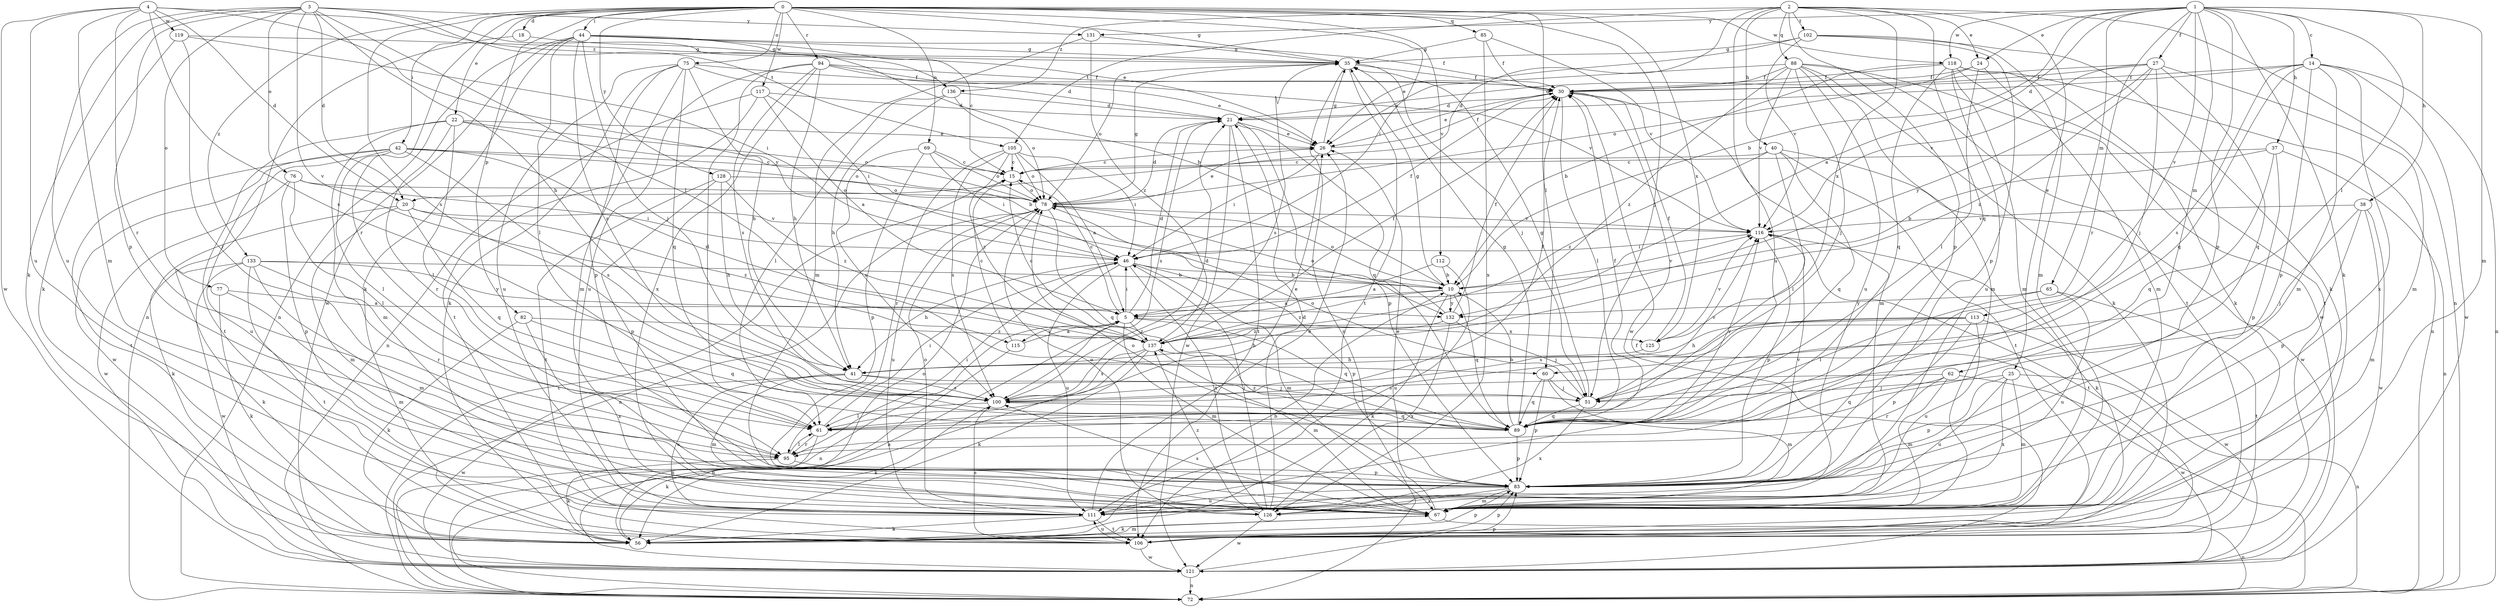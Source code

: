 strict digraph  {
0;
1;
2;
3;
4;
5;
10;
14;
15;
18;
20;
21;
22;
24;
25;
26;
27;
30;
35;
37;
38;
40;
41;
42;
44;
46;
51;
56;
60;
61;
62;
65;
67;
69;
72;
75;
76;
77;
78;
82;
83;
85;
88;
89;
94;
95;
100;
102;
105;
106;
111;
112;
113;
115;
116;
117;
118;
119;
121;
125;
126;
128;
131;
132;
133;
136;
137;
0 -> 18  [label=d];
0 -> 22  [label=e];
0 -> 35  [label=g];
0 -> 42  [label=i];
0 -> 44  [label=i];
0 -> 46  [label=i];
0 -> 51  [label=j];
0 -> 60  [label=l];
0 -> 69  [label=n];
0 -> 75  [label=o];
0 -> 82  [label=p];
0 -> 85  [label=q];
0 -> 94  [label=r];
0 -> 95  [label=r];
0 -> 100  [label=s];
0 -> 112  [label=v];
0 -> 117  [label=w];
0 -> 118  [label=w];
0 -> 125  [label=x];
0 -> 128  [label=y];
0 -> 133  [label=z];
1 -> 5  [label=a];
1 -> 10  [label=b];
1 -> 14  [label=c];
1 -> 24  [label=e];
1 -> 27  [label=f];
1 -> 37  [label=h];
1 -> 38  [label=h];
1 -> 56  [label=k];
1 -> 60  [label=l];
1 -> 62  [label=m];
1 -> 65  [label=m];
1 -> 67  [label=m];
1 -> 83  [label=p];
1 -> 95  [label=r];
1 -> 113  [label=v];
1 -> 118  [label=w];
1 -> 131  [label=y];
2 -> 20  [label=d];
2 -> 24  [label=e];
2 -> 25  [label=e];
2 -> 40  [label=h];
2 -> 72  [label=n];
2 -> 83  [label=p];
2 -> 88  [label=q];
2 -> 89  [label=q];
2 -> 102  [label=t];
2 -> 105  [label=t];
2 -> 111  [label=u];
2 -> 125  [label=x];
2 -> 136  [label=z];
3 -> 20  [label=d];
3 -> 26  [label=e];
3 -> 41  [label=h];
3 -> 56  [label=k];
3 -> 60  [label=l];
3 -> 76  [label=o];
3 -> 77  [label=o];
3 -> 83  [label=p];
3 -> 105  [label=t];
3 -> 111  [label=u];
3 -> 115  [label=v];
3 -> 131  [label=y];
4 -> 20  [label=d];
4 -> 67  [label=m];
4 -> 95  [label=r];
4 -> 100  [label=s];
4 -> 111  [label=u];
4 -> 119  [label=w];
4 -> 121  [label=w];
4 -> 132  [label=y];
4 -> 136  [label=z];
5 -> 15  [label=c];
5 -> 21  [label=d];
5 -> 46  [label=i];
5 -> 67  [label=m];
5 -> 72  [label=n];
5 -> 89  [label=q];
5 -> 115  [label=v];
5 -> 125  [label=x];
5 -> 137  [label=z];
10 -> 5  [label=a];
10 -> 35  [label=g];
10 -> 56  [label=k];
10 -> 78  [label=o];
10 -> 89  [label=q];
10 -> 116  [label=v];
10 -> 132  [label=y];
10 -> 137  [label=z];
14 -> 21  [label=d];
14 -> 30  [label=f];
14 -> 67  [label=m];
14 -> 72  [label=n];
14 -> 83  [label=p];
14 -> 89  [label=q];
14 -> 100  [label=s];
14 -> 121  [label=w];
14 -> 126  [label=x];
15 -> 78  [label=o];
18 -> 35  [label=g];
18 -> 72  [label=n];
20 -> 56  [label=k];
20 -> 67  [label=m];
20 -> 89  [label=q];
20 -> 116  [label=v];
20 -> 137  [label=z];
21 -> 26  [label=e];
21 -> 83  [label=p];
21 -> 89  [label=q];
21 -> 100  [label=s];
21 -> 106  [label=t];
21 -> 121  [label=w];
22 -> 10  [label=b];
22 -> 26  [label=e];
22 -> 61  [label=l];
22 -> 67  [label=m];
22 -> 78  [label=o];
22 -> 95  [label=r];
22 -> 106  [label=t];
24 -> 30  [label=f];
24 -> 61  [label=l];
24 -> 67  [label=m];
24 -> 78  [label=o];
25 -> 51  [label=j];
25 -> 67  [label=m];
25 -> 72  [label=n];
25 -> 83  [label=p];
25 -> 111  [label=u];
25 -> 126  [label=x];
26 -> 15  [label=c];
26 -> 30  [label=f];
26 -> 35  [label=g];
26 -> 46  [label=i];
27 -> 21  [label=d];
27 -> 30  [label=f];
27 -> 51  [label=j];
27 -> 67  [label=m];
27 -> 89  [label=q];
27 -> 116  [label=v];
27 -> 132  [label=y];
27 -> 137  [label=z];
30 -> 21  [label=d];
30 -> 26  [label=e];
30 -> 61  [label=l];
30 -> 67  [label=m];
30 -> 121  [label=w];
35 -> 30  [label=f];
35 -> 51  [label=j];
35 -> 72  [label=n];
35 -> 78  [label=o];
35 -> 100  [label=s];
35 -> 106  [label=t];
37 -> 10  [label=b];
37 -> 15  [label=c];
37 -> 72  [label=n];
37 -> 83  [label=p];
37 -> 89  [label=q];
38 -> 51  [label=j];
38 -> 67  [label=m];
38 -> 83  [label=p];
38 -> 116  [label=v];
38 -> 121  [label=w];
40 -> 15  [label=c];
40 -> 61  [label=l];
40 -> 89  [label=q];
40 -> 106  [label=t];
40 -> 121  [label=w];
40 -> 137  [label=z];
41 -> 51  [label=j];
41 -> 67  [label=m];
41 -> 100  [label=s];
41 -> 111  [label=u];
41 -> 121  [label=w];
42 -> 15  [label=c];
42 -> 61  [label=l];
42 -> 78  [label=o];
42 -> 100  [label=s];
42 -> 106  [label=t];
42 -> 111  [label=u];
42 -> 121  [label=w];
42 -> 137  [label=z];
44 -> 10  [label=b];
44 -> 15  [label=c];
44 -> 30  [label=f];
44 -> 35  [label=g];
44 -> 51  [label=j];
44 -> 56  [label=k];
44 -> 61  [label=l];
44 -> 72  [label=n];
44 -> 100  [label=s];
44 -> 121  [label=w];
46 -> 10  [label=b];
46 -> 30  [label=f];
46 -> 41  [label=h];
46 -> 67  [label=m];
46 -> 83  [label=p];
46 -> 111  [label=u];
46 -> 126  [label=x];
51 -> 35  [label=g];
51 -> 78  [label=o];
51 -> 89  [label=q];
51 -> 116  [label=v];
51 -> 126  [label=x];
56 -> 10  [label=b];
56 -> 67  [label=m];
56 -> 78  [label=o];
56 -> 83  [label=p];
60 -> 51  [label=j];
60 -> 67  [label=m];
60 -> 83  [label=p];
60 -> 89  [label=q];
61 -> 26  [label=e];
61 -> 46  [label=i];
61 -> 56  [label=k];
61 -> 95  [label=r];
62 -> 67  [label=m];
62 -> 89  [label=q];
62 -> 95  [label=r];
62 -> 100  [label=s];
62 -> 121  [label=w];
65 -> 61  [label=l];
65 -> 106  [label=t];
65 -> 111  [label=u];
65 -> 132  [label=y];
67 -> 26  [label=e];
67 -> 56  [label=k];
67 -> 72  [label=n];
67 -> 100  [label=s];
69 -> 15  [label=c];
69 -> 46  [label=i];
69 -> 78  [label=o];
69 -> 83  [label=p];
69 -> 100  [label=s];
72 -> 15  [label=c];
72 -> 30  [label=f];
75 -> 21  [label=d];
75 -> 30  [label=f];
75 -> 41  [label=h];
75 -> 56  [label=k];
75 -> 67  [label=m];
75 -> 83  [label=p];
75 -> 89  [label=q];
75 -> 111  [label=u];
76 -> 46  [label=i];
76 -> 61  [label=l];
76 -> 78  [label=o];
76 -> 83  [label=p];
76 -> 121  [label=w];
77 -> 5  [label=a];
77 -> 56  [label=k];
77 -> 67  [label=m];
78 -> 21  [label=d];
78 -> 26  [label=e];
78 -> 35  [label=g];
78 -> 72  [label=n];
78 -> 89  [label=q];
78 -> 111  [label=u];
78 -> 116  [label=v];
82 -> 56  [label=k];
82 -> 89  [label=q];
82 -> 126  [label=x];
82 -> 137  [label=z];
83 -> 67  [label=m];
83 -> 78  [label=o];
83 -> 111  [label=u];
83 -> 116  [label=v];
83 -> 126  [label=x];
85 -> 30  [label=f];
85 -> 35  [label=g];
85 -> 116  [label=v];
85 -> 126  [label=x];
88 -> 26  [label=e];
88 -> 30  [label=f];
88 -> 51  [label=j];
88 -> 56  [label=k];
88 -> 67  [label=m];
88 -> 106  [label=t];
88 -> 111  [label=u];
88 -> 116  [label=v];
88 -> 121  [label=w];
88 -> 137  [label=z];
89 -> 10  [label=b];
89 -> 30  [label=f];
89 -> 35  [label=g];
89 -> 83  [label=p];
89 -> 116  [label=v];
89 -> 137  [label=z];
94 -> 26  [label=e];
94 -> 30  [label=f];
94 -> 41  [label=h];
94 -> 61  [label=l];
94 -> 100  [label=s];
94 -> 111  [label=u];
94 -> 116  [label=v];
94 -> 126  [label=x];
95 -> 46  [label=i];
95 -> 56  [label=k];
95 -> 61  [label=l];
95 -> 83  [label=p];
100 -> 21  [label=d];
100 -> 30  [label=f];
100 -> 56  [label=k];
100 -> 61  [label=l];
100 -> 89  [label=q];
102 -> 26  [label=e];
102 -> 35  [label=g];
102 -> 56  [label=k];
102 -> 67  [label=m];
102 -> 83  [label=p];
102 -> 116  [label=v];
105 -> 5  [label=a];
105 -> 15  [label=c];
105 -> 46  [label=i];
105 -> 78  [label=o];
105 -> 95  [label=r];
105 -> 100  [label=s];
105 -> 137  [label=z];
106 -> 83  [label=p];
106 -> 100  [label=s];
106 -> 111  [label=u];
106 -> 121  [label=w];
111 -> 26  [label=e];
111 -> 56  [label=k];
111 -> 78  [label=o];
111 -> 106  [label=t];
112 -> 5  [label=a];
112 -> 10  [label=b];
112 -> 111  [label=u];
113 -> 41  [label=h];
113 -> 83  [label=p];
113 -> 100  [label=s];
113 -> 111  [label=u];
113 -> 121  [label=w];
113 -> 137  [label=z];
115 -> 5  [label=a];
115 -> 15  [label=c];
115 -> 72  [label=n];
116 -> 46  [label=i];
116 -> 56  [label=k];
116 -> 83  [label=p];
116 -> 106  [label=t];
117 -> 5  [label=a];
117 -> 21  [label=d];
117 -> 46  [label=i];
117 -> 72  [label=n];
117 -> 106  [label=t];
118 -> 10  [label=b];
118 -> 30  [label=f];
118 -> 56  [label=k];
118 -> 67  [label=m];
118 -> 72  [label=n];
118 -> 89  [label=q];
118 -> 106  [label=t];
118 -> 111  [label=u];
119 -> 35  [label=g];
119 -> 46  [label=i];
119 -> 56  [label=k];
119 -> 95  [label=r];
121 -> 5  [label=a];
121 -> 72  [label=n];
121 -> 83  [label=p];
125 -> 30  [label=f];
125 -> 41  [label=h];
125 -> 116  [label=v];
126 -> 21  [label=d];
126 -> 46  [label=i];
126 -> 78  [label=o];
126 -> 121  [label=w];
126 -> 137  [label=z];
128 -> 41  [label=h];
128 -> 78  [label=o];
128 -> 83  [label=p];
128 -> 106  [label=t];
128 -> 137  [label=z];
131 -> 35  [label=g];
131 -> 67  [label=m];
131 -> 137  [label=z];
132 -> 30  [label=f];
132 -> 41  [label=h];
132 -> 51  [label=j];
132 -> 78  [label=o];
132 -> 126  [label=x];
133 -> 10  [label=b];
133 -> 56  [label=k];
133 -> 67  [label=m];
133 -> 95  [label=r];
133 -> 106  [label=t];
133 -> 121  [label=w];
133 -> 132  [label=y];
136 -> 21  [label=d];
136 -> 41  [label=h];
136 -> 61  [label=l];
136 -> 78  [label=o];
137 -> 15  [label=c];
137 -> 30  [label=f];
137 -> 56  [label=k];
137 -> 67  [label=m];
137 -> 72  [label=n];
137 -> 100  [label=s];
}
